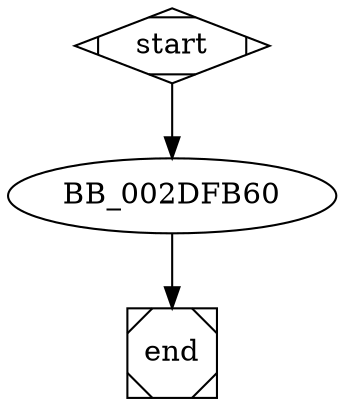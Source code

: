 digraph G {
  start -> BB_002DFB60;

  BB_002DFB60 -> end;
  
  start [shape=Mdiamond];
  end [shape=Msquare];
}
